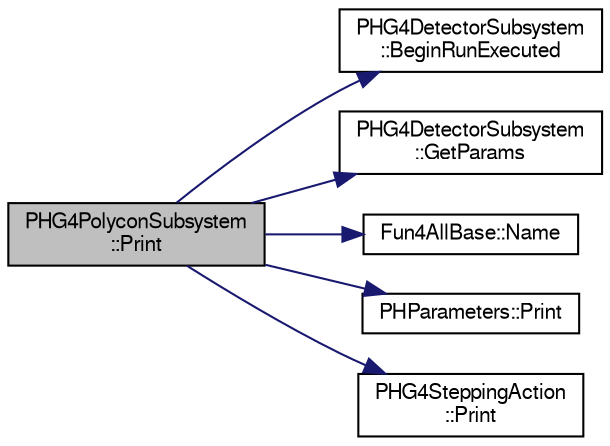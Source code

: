 digraph "PHG4PolyconSubsystem::Print"
{
  bgcolor="transparent";
  edge [fontname="FreeSans",fontsize="10",labelfontname="FreeSans",labelfontsize="10"];
  node [fontname="FreeSans",fontsize="10",shape=record];
  rankdir="LR";
  Node1 [label="PHG4PolyconSubsystem\l::Print",height=0.2,width=0.4,color="black", fillcolor="grey75", style="filled" fontcolor="black"];
  Node1 -> Node2 [color="midnightblue",fontsize="10",style="solid",fontname="FreeSans"];
  Node2 [label="PHG4DetectorSubsystem\l::BeginRunExecuted",height=0.2,width=0.4,color="black",URL="$d5/d29/classPHG4DetectorSubsystem.html#a3b3141326c3629312a250a42217d2462"];
  Node1 -> Node3 [color="midnightblue",fontsize="10",style="solid",fontname="FreeSans"];
  Node3 [label="PHG4DetectorSubsystem\l::GetParams",height=0.2,width=0.4,color="black",URL="$d5/d29/classPHG4DetectorSubsystem.html#a6ce8e425ac50e6f13d44075bd6843dcf"];
  Node1 -> Node4 [color="midnightblue",fontsize="10",style="solid",fontname="FreeSans"];
  Node4 [label="Fun4AllBase::Name",height=0.2,width=0.4,color="black",URL="$d5/dec/classFun4AllBase.html#a41f9ac377743d046f590617fd6f4f0ed",tooltip="Returns the name of this module. "];
  Node1 -> Node5 [color="midnightblue",fontsize="10",style="solid",fontname="FreeSans"];
  Node5 [label="PHParameters::Print",height=0.2,width=0.4,color="black",URL="$dd/dae/classPHParameters.html#aad26ea942f2bea4c9b12af9c35f204d6"];
  Node1 -> Node6 [color="midnightblue",fontsize="10",style="solid",fontname="FreeSans"];
  Node6 [label="PHG4SteppingAction\l::Print",height=0.2,width=0.4,color="black",URL="$df/d3f/classPHG4SteppingAction.html#ab450bfc504b60661c2d6b925d7b6f028"];
}
